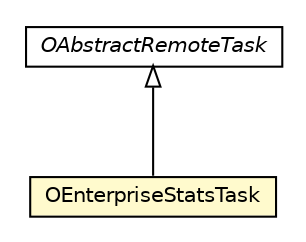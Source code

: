 #!/usr/local/bin/dot
#
# Class diagram 
# Generated by UMLGraph version R5_6-24-gf6e263 (http://www.umlgraph.org/)
#

digraph G {
	edge [fontname="Helvetica",fontsize=10,labelfontname="Helvetica",labelfontsize=10];
	node [fontname="Helvetica",fontsize=10,shape=plaintext];
	nodesep=0.25;
	ranksep=0.5;
	// com.orientechnologies.orient.server.distributed.task.OAbstractRemoteTask
	c3241428 [label=<<table title="com.orientechnologies.orient.server.distributed.task.OAbstractRemoteTask" border="0" cellborder="1" cellspacing="0" cellpadding="2" port="p" href="../../task/OAbstractRemoteTask.html">
		<tr><td><table border="0" cellspacing="0" cellpadding="1">
<tr><td align="center" balign="center"><font face="Helvetica-Oblique"> OAbstractRemoteTask </font></td></tr>
		</table></td></tr>
		</table>>, URL="../../task/OAbstractRemoteTask.html", fontname="Helvetica", fontcolor="black", fontsize=10.0];
	// com.orientechnologies.orient.server.distributed.impl.task.OEnterpriseStatsTask
	c3241749 [label=<<table title="com.orientechnologies.orient.server.distributed.impl.task.OEnterpriseStatsTask" border="0" cellborder="1" cellspacing="0" cellpadding="2" port="p" bgcolor="lemonChiffon" href="./OEnterpriseStatsTask.html">
		<tr><td><table border="0" cellspacing="0" cellpadding="1">
<tr><td align="center" balign="center"> OEnterpriseStatsTask </td></tr>
		</table></td></tr>
		</table>>, URL="./OEnterpriseStatsTask.html", fontname="Helvetica", fontcolor="black", fontsize=10.0];
	//com.orientechnologies.orient.server.distributed.impl.task.OEnterpriseStatsTask extends com.orientechnologies.orient.server.distributed.task.OAbstractRemoteTask
	c3241428:p -> c3241749:p [dir=back,arrowtail=empty];
}

